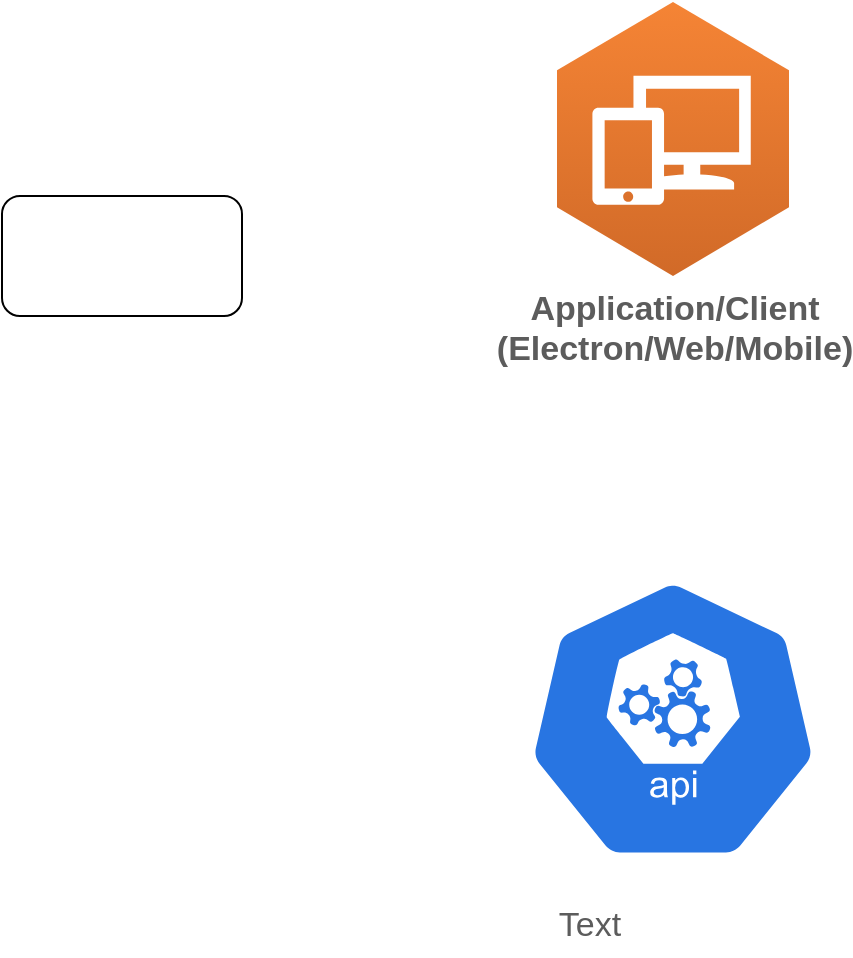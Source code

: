 <mxfile version="18.0.4" type="device"><diagram id="KPSt553yc6p48D9d4ZAw" name="Page-1"><mxGraphModel dx="1038" dy="634" grid="1" gridSize="10" guides="1" tooltips="1" connect="1" arrows="1" fold="1" page="1" pageScale="1" pageWidth="850" pageHeight="1100" math="0" shadow="0"><root><mxCell id="0"/><mxCell id="1" parent="0"/><mxCell id="ZlqX04gT_HIRj6md_gBU-1" value="" style="rounded=1;whiteSpace=wrap;html=1;" vertex="1" parent="1"><mxGeometry x="131" y="170" width="120" height="60" as="geometry"/></mxCell><mxCell id="ZlqX04gT_HIRj6md_gBU-3" value="&lt;b&gt;&lt;font style=&quot;font-size: 17px;&quot;&gt;Application/Client&lt;br&gt;(Electron/Web/Mobile)&lt;br&gt;&lt;/font&gt;&lt;/b&gt;" style="outlineConnect=0;dashed=0;verticalLabelPosition=bottom;verticalAlign=top;align=center;html=1;shape=mxgraph.aws3.workspaces;fillColor=#D16A28;gradientColor=#F58435;gradientDirection=north;fontColor=#5C5C5C;" vertex="1" parent="1"><mxGeometry x="408.5" y="73" width="116" height="137" as="geometry"/></mxCell><mxCell id="ZlqX04gT_HIRj6md_gBU-4" value="" style="sketch=0;html=1;dashed=0;whitespace=wrap;fillColor=#2875E2;strokeColor=#ffffff;points=[[0.005,0.63,0],[0.1,0.2,0],[0.9,0.2,0],[0.5,0,0],[0.995,0.63,0],[0.72,0.99,0],[0.5,1,0],[0.28,0.99,0]];shape=mxgraph.kubernetes.icon;prIcon=api;fontSize=17;fontColor=#5C5C5C;" vertex="1" parent="1"><mxGeometry x="393" y="360" width="147" height="143" as="geometry"/></mxCell><mxCell id="ZlqX04gT_HIRj6md_gBU-5" value="Text" style="text;html=1;strokeColor=none;fillColor=none;align=center;verticalAlign=middle;whiteSpace=wrap;rounded=0;fontSize=17;fontColor=#5C5C5C;" vertex="1" parent="1"><mxGeometry x="395" y="520" width="60" height="30" as="geometry"/></mxCell></root></mxGraphModel></diagram></mxfile>